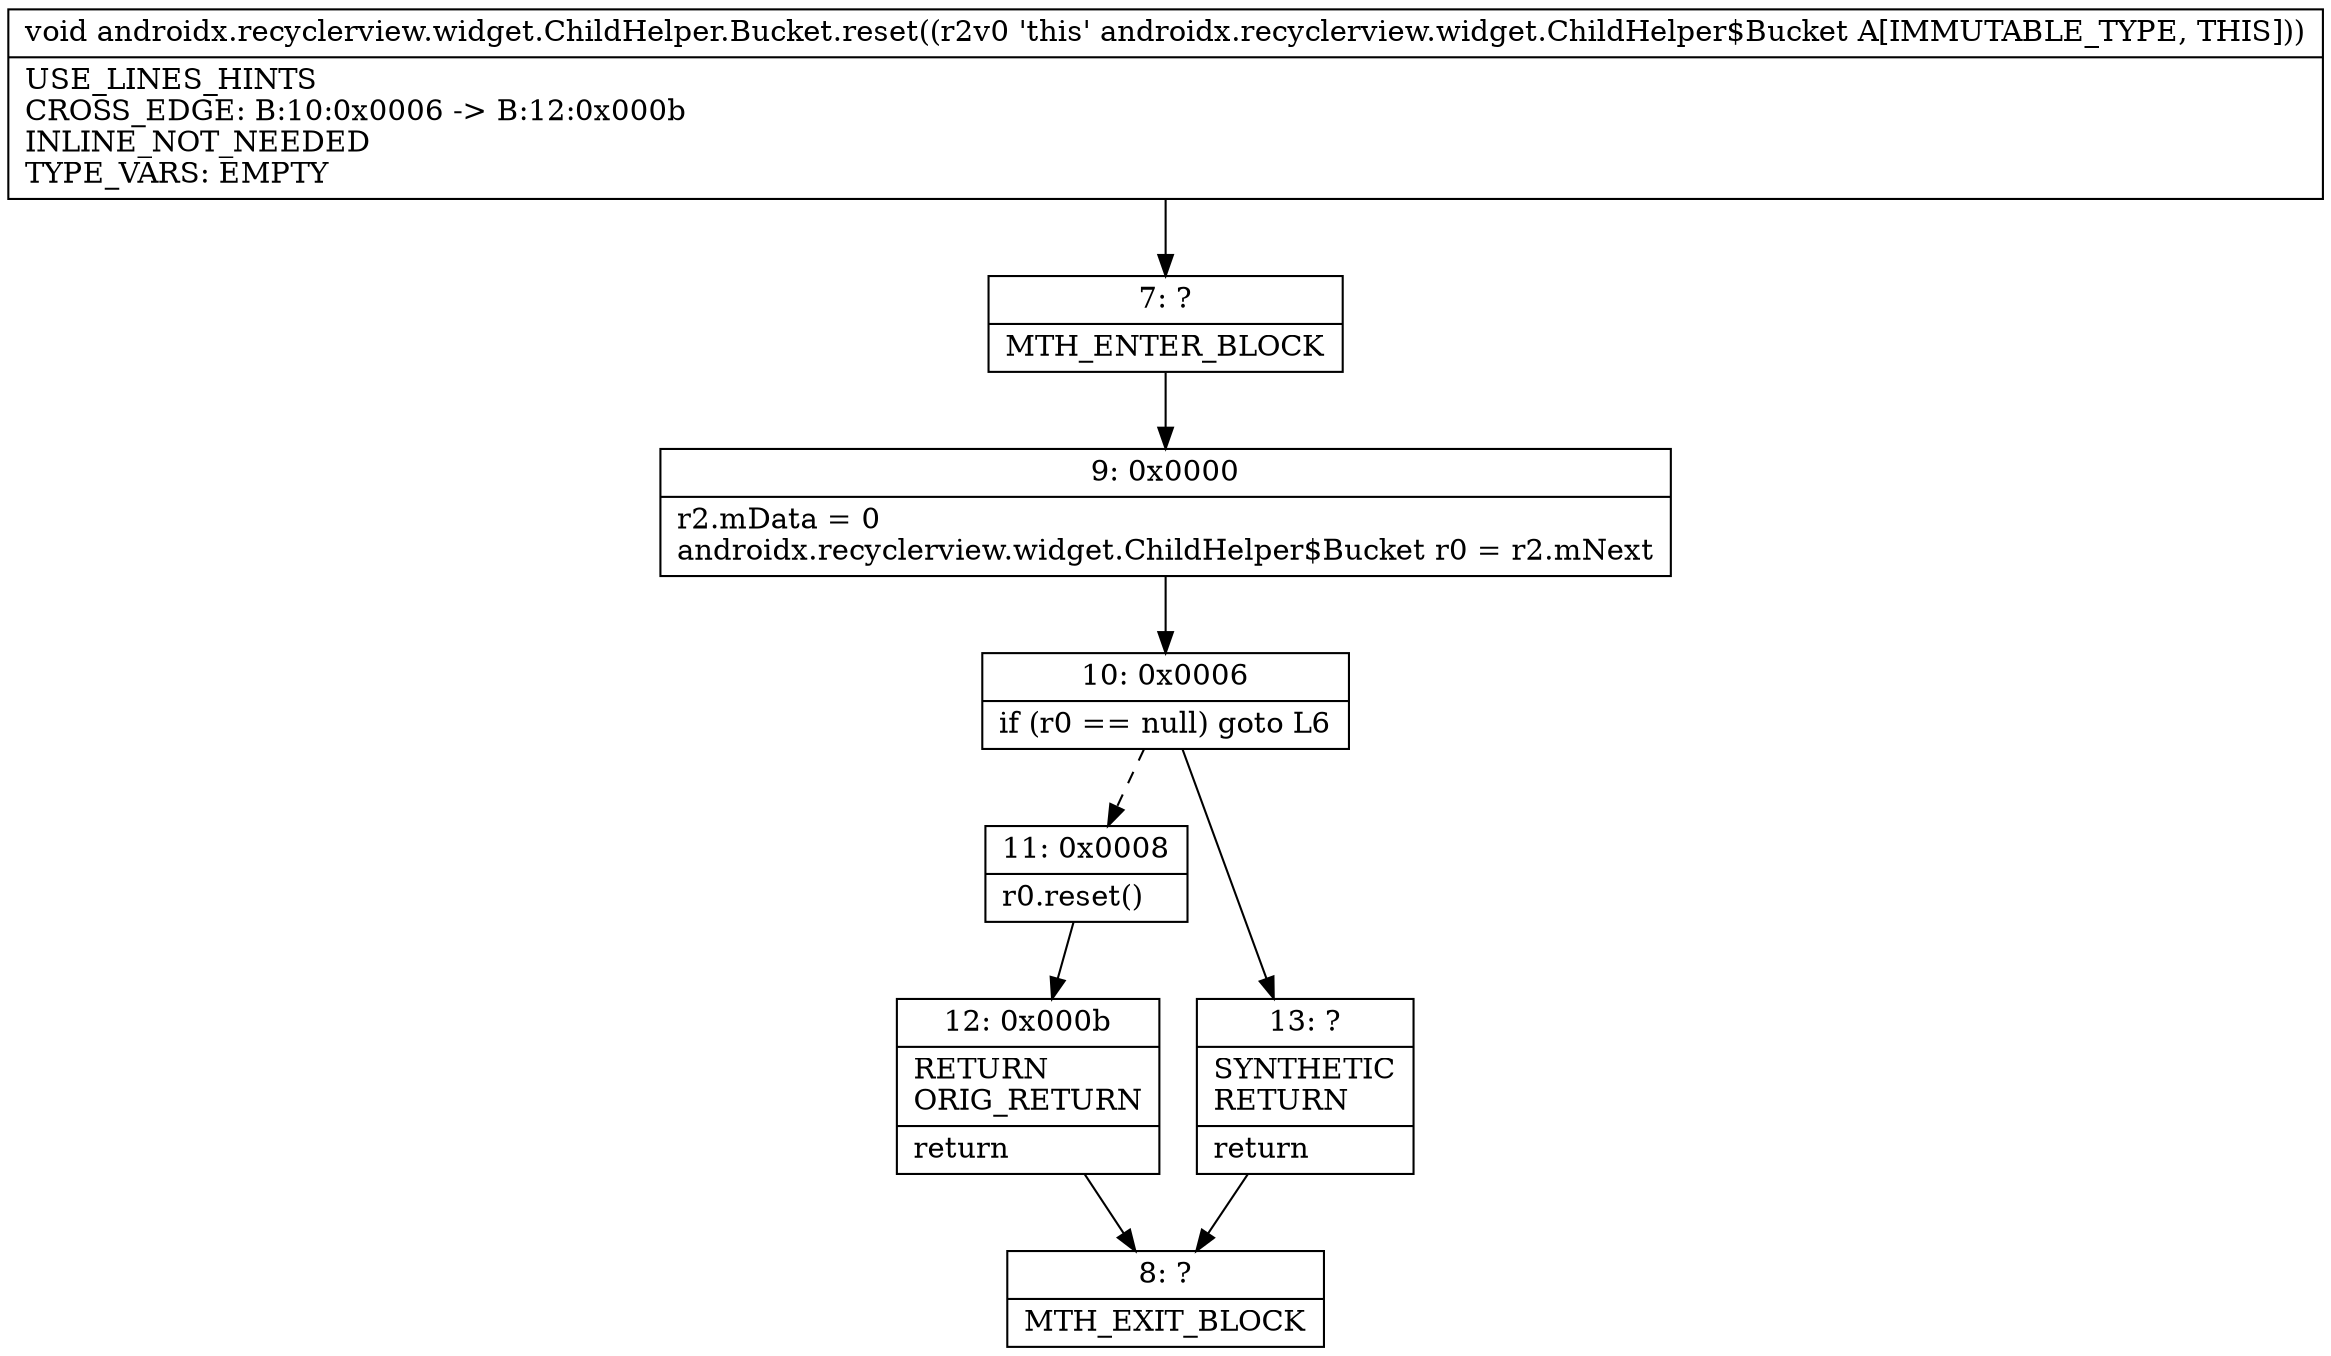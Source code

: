 digraph "CFG forandroidx.recyclerview.widget.ChildHelper.Bucket.reset()V" {
Node_7 [shape=record,label="{7\:\ ?|MTH_ENTER_BLOCK\l}"];
Node_9 [shape=record,label="{9\:\ 0x0000|r2.mData = 0\landroidx.recyclerview.widget.ChildHelper$Bucket r0 = r2.mNext\l}"];
Node_10 [shape=record,label="{10\:\ 0x0006|if (r0 == null) goto L6\l}"];
Node_11 [shape=record,label="{11\:\ 0x0008|r0.reset()\l}"];
Node_12 [shape=record,label="{12\:\ 0x000b|RETURN\lORIG_RETURN\l|return\l}"];
Node_8 [shape=record,label="{8\:\ ?|MTH_EXIT_BLOCK\l}"];
Node_13 [shape=record,label="{13\:\ ?|SYNTHETIC\lRETURN\l|return\l}"];
MethodNode[shape=record,label="{void androidx.recyclerview.widget.ChildHelper.Bucket.reset((r2v0 'this' androidx.recyclerview.widget.ChildHelper$Bucket A[IMMUTABLE_TYPE, THIS]))  | USE_LINES_HINTS\lCROSS_EDGE: B:10:0x0006 \-\> B:12:0x000b\lINLINE_NOT_NEEDED\lTYPE_VARS: EMPTY\l}"];
MethodNode -> Node_7;Node_7 -> Node_9;
Node_9 -> Node_10;
Node_10 -> Node_11[style=dashed];
Node_10 -> Node_13;
Node_11 -> Node_12;
Node_12 -> Node_8;
Node_13 -> Node_8;
}

